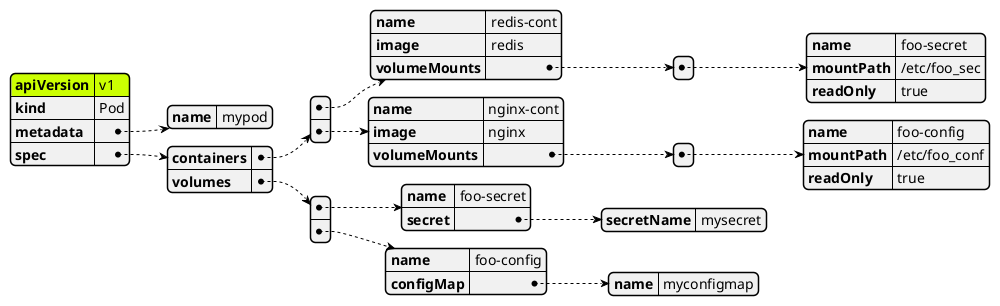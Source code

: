 @startyaml k8s-config-use
#highlight "apiVersion"
apiVersion: v1
kind: Pod
metadata:
  name: mypod
spec:
  containers:
  - name: redis-cont
    image: redis
    volumeMounts:
    - name: foo-secret
      mountPath: "/etc/foo_sec"
      readOnly: true
  - name: nginx-cont
    image: nginx
    volumeMounts:
    - name: foo-config
      mountPath: "/etc/foo_conf"
      readOnly: true
  volumes:
  - name: foo-secret
    secret:
      secretName: mysecret
  -name: foo-config
   configMap:
     name: myconfigmap

@endyaml
